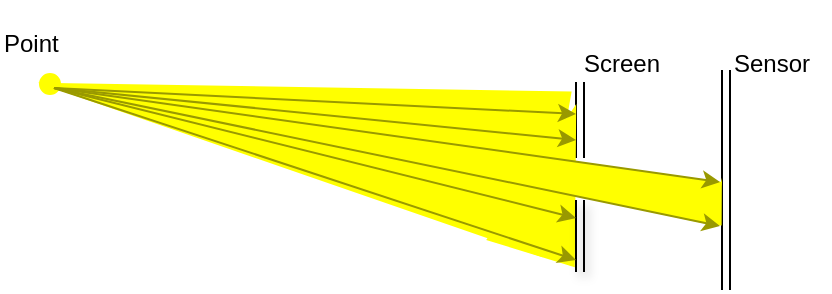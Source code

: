 <mxfile version="11.3.1" type="device" pages="1"><diagram id="uIPc7dPBaNufnXf9DVPS" name="Page-1"><mxGraphModel dx="805" dy="401" grid="1" gridSize="10" guides="1" tooltips="1" connect="1" arrows="1" fold="1" page="1" pageScale="1" pageWidth="850" pageHeight="1100" math="0" shadow="0"><root><mxCell id="0"/><mxCell id="1" parent="0"/><mxCell id="rH0oFP6qNWrxRMX8Lg-Q-13" value="" style="triangle;whiteSpace=wrap;html=1;strokeColor=#FFFF00;fillColor=#FFFF00;gradientColor=none;rotation=190;aspect=fixed;direction=east;" vertex="1" parent="1"><mxGeometry x="200" y="360" width="260" height="83" as="geometry"/></mxCell><mxCell id="rH0oFP6qNWrxRMX8Lg-Q-15" value="" style="shape=link;html=1;startArrow=classic;startFill=1;endArrow=classic;endFill=1;strokeColor=#000000;" edge="1" parent="1"><mxGeometry width="50" height="50" relative="1" as="geometry"><mxPoint x="470" y="416" as="sourcePoint"/><mxPoint x="470" y="378" as="targetPoint"/></mxGeometry></mxCell><mxCell id="rH0oFP6qNWrxRMX8Lg-Q-16" value="" style="triangle;whiteSpace=wrap;html=1;strokeColor=#FFFF00;fillColor=#FFFF00;gradientColor=none;direction=north;rotation=17;" vertex="1" parent="1"><mxGeometry x="434" y="389" width="45" height="76" as="geometry"/></mxCell><mxCell id="rH0oFP6qNWrxRMX8Lg-Q-17" value="" style="shape=link;html=1;startArrow=classic;startFill=1;endArrow=classic;endFill=1;strokeColor=#000000;shadow=1;comic=0;" edge="1" parent="1"><mxGeometry width="50" height="50" relative="1" as="geometry"><mxPoint x="470" y="473" as="sourcePoint"/><mxPoint x="470" y="437" as="targetPoint"/></mxGeometry></mxCell><mxCell id="rH0oFP6qNWrxRMX8Lg-Q-18" value="" style="ellipse;whiteSpace=wrap;html=1;aspect=fixed;strokeColor=#FFFF00;fillColor=#FFFF00;gradientColor=none;" vertex="1" parent="1"><mxGeometry x="200" y="374" width="10" height="10" as="geometry"/></mxCell><mxCell id="rH0oFP6qNWrxRMX8Lg-Q-20" value="" style="shape=link;html=1;shadow=0;startArrow=classic;startFill=1;endArrow=classic;endFill=1;strokeColor=#000000;" edge="1" parent="1"><mxGeometry width="50" height="50" relative="1" as="geometry"><mxPoint x="543" y="482" as="sourcePoint"/><mxPoint x="543" y="372" as="targetPoint"/></mxGeometry></mxCell><mxCell id="rH0oFP6qNWrxRMX8Lg-Q-21" value="Sensor&lt;br&gt;" style="text;html=1;resizable=0;points=[];autosize=1;align=left;verticalAlign=top;spacingTop=-4;" vertex="1" parent="1"><mxGeometry x="545" y="359" width="50" height="20" as="geometry"/></mxCell><mxCell id="rH0oFP6qNWrxRMX8Lg-Q-22" value="Point" style="text;html=1;resizable=0;points=[];autosize=1;align=left;verticalAlign=top;spacingTop=-4;" vertex="1" parent="1"><mxGeometry x="180" y="349" width="40" height="20" as="geometry"/></mxCell><mxCell id="rH0oFP6qNWrxRMX8Lg-Q-23" value="Screen" style="text;html=1;resizable=0;points=[];autosize=1;align=left;verticalAlign=top;spacingTop=-4;" vertex="1" parent="1"><mxGeometry x="470" y="359" width="50" height="20" as="geometry"/></mxCell><mxCell id="rH0oFP6qNWrxRMX8Lg-Q-24" value="" style="endArrow=classic;html=1;shadow=0;strokeColor=#999900;endFill=1;" edge="1" parent="1"><mxGeometry width="50" height="50" relative="1" as="geometry"><mxPoint x="207" y="381" as="sourcePoint"/><mxPoint x="468" y="394" as="targetPoint"/></mxGeometry></mxCell><mxCell id="rH0oFP6qNWrxRMX8Lg-Q-25" value="" style="endArrow=classic;html=1;shadow=0;strokeColor=#999900;endFill=1;" edge="1" parent="1"><mxGeometry width="50" height="50" relative="1" as="geometry"><mxPoint x="207" y="381" as="sourcePoint"/><mxPoint x="468" y="467" as="targetPoint"/></mxGeometry></mxCell><mxCell id="rH0oFP6qNWrxRMX8Lg-Q-26" value="" style="endArrow=classic;html=1;shadow=0;strokeColor=#999900;endFill=1;" edge="1" parent="1"><mxGeometry width="50" height="50" relative="1" as="geometry"><mxPoint x="207" y="381" as="sourcePoint"/><mxPoint x="468" y="446" as="targetPoint"/></mxGeometry></mxCell><mxCell id="rH0oFP6qNWrxRMX8Lg-Q-27" value="" style="endArrow=classic;html=1;shadow=0;strokeColor=#999900;endFill=1;" edge="1" parent="1"><mxGeometry width="50" height="50" relative="1" as="geometry"><mxPoint x="207" y="381" as="sourcePoint"/><mxPoint x="468" y="407" as="targetPoint"/></mxGeometry></mxCell><mxCell id="rH0oFP6qNWrxRMX8Lg-Q-38" value="" style="triangle;whiteSpace=wrap;html=1;strokeColor=#FFFF00;fillColor=#FFFF00;gradientColor=none;direction=north;rotation=7;" vertex="1" parent="1"><mxGeometry x="537" y="430" width="4.5" height="19" as="geometry"/></mxCell><mxCell id="rH0oFP6qNWrxRMX8Lg-Q-39" value="" style="rounded=0;whiteSpace=wrap;html=1;strokeColor=#FFFF00;fillColor=#FFFF00;gradientColor=none;rotation=8;" vertex="1" parent="1"><mxGeometry x="420" y="420" width="120" height="13" as="geometry"/></mxCell><mxCell id="rH0oFP6qNWrxRMX8Lg-Q-37" value="" style="endArrow=classic;html=1;strokeColor=#999900;endFill=1;" edge="1" parent="1"><mxGeometry width="50" height="50" relative="1" as="geometry"><mxPoint x="207" y="381" as="sourcePoint"/><mxPoint x="540" y="428" as="targetPoint"/></mxGeometry></mxCell><mxCell id="rH0oFP6qNWrxRMX8Lg-Q-40" value="" style="rounded=0;whiteSpace=wrap;html=1;strokeColor=#FFFF00;fillColor=#FFFF00;gradientColor=none;rotation=12;" vertex="1" parent="1"><mxGeometry x="420" y="429" width="120" height="8" as="geometry"/></mxCell><mxCell id="rH0oFP6qNWrxRMX8Lg-Q-19" value="" style="endArrow=classic;html=1;strokeColor=#999900;endFill=1;" edge="1" parent="1"><mxGeometry width="50" height="50" relative="1" as="geometry"><mxPoint x="207" y="381" as="sourcePoint"/><mxPoint x="540" y="450" as="targetPoint"/></mxGeometry></mxCell></root></mxGraphModel></diagram></mxfile>